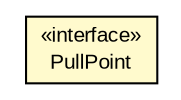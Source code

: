 #!/usr/local/bin/dot
#
# Class diagram 
# Generated by UMLGraph version R5_6-24-gf6e263 (http://www.umlgraph.org/)
#

digraph G {
	edge [fontname="arial",fontsize=10,labelfontname="arial",labelfontsize=10];
	node [fontname="arial",fontsize=10,shape=plaintext];
	nodesep=0.25;
	ranksep=0.5;
	// org.oasis_open.docs.wsn.brw_2.PullPoint
	c7288 [label=<<table title="org.oasis_open.docs.wsn.brw_2.PullPoint" border="0" cellborder="1" cellspacing="0" cellpadding="2" port="p" bgcolor="lemonChiffon" href="./PullPoint.html">
		<tr><td><table border="0" cellspacing="0" cellpadding="1">
<tr><td align="center" balign="center"> &#171;interface&#187; </td></tr>
<tr><td align="center" balign="center"> PullPoint </td></tr>
		</table></td></tr>
		</table>>, URL="./PullPoint.html", fontname="arial", fontcolor="black", fontsize=10.0];
}

